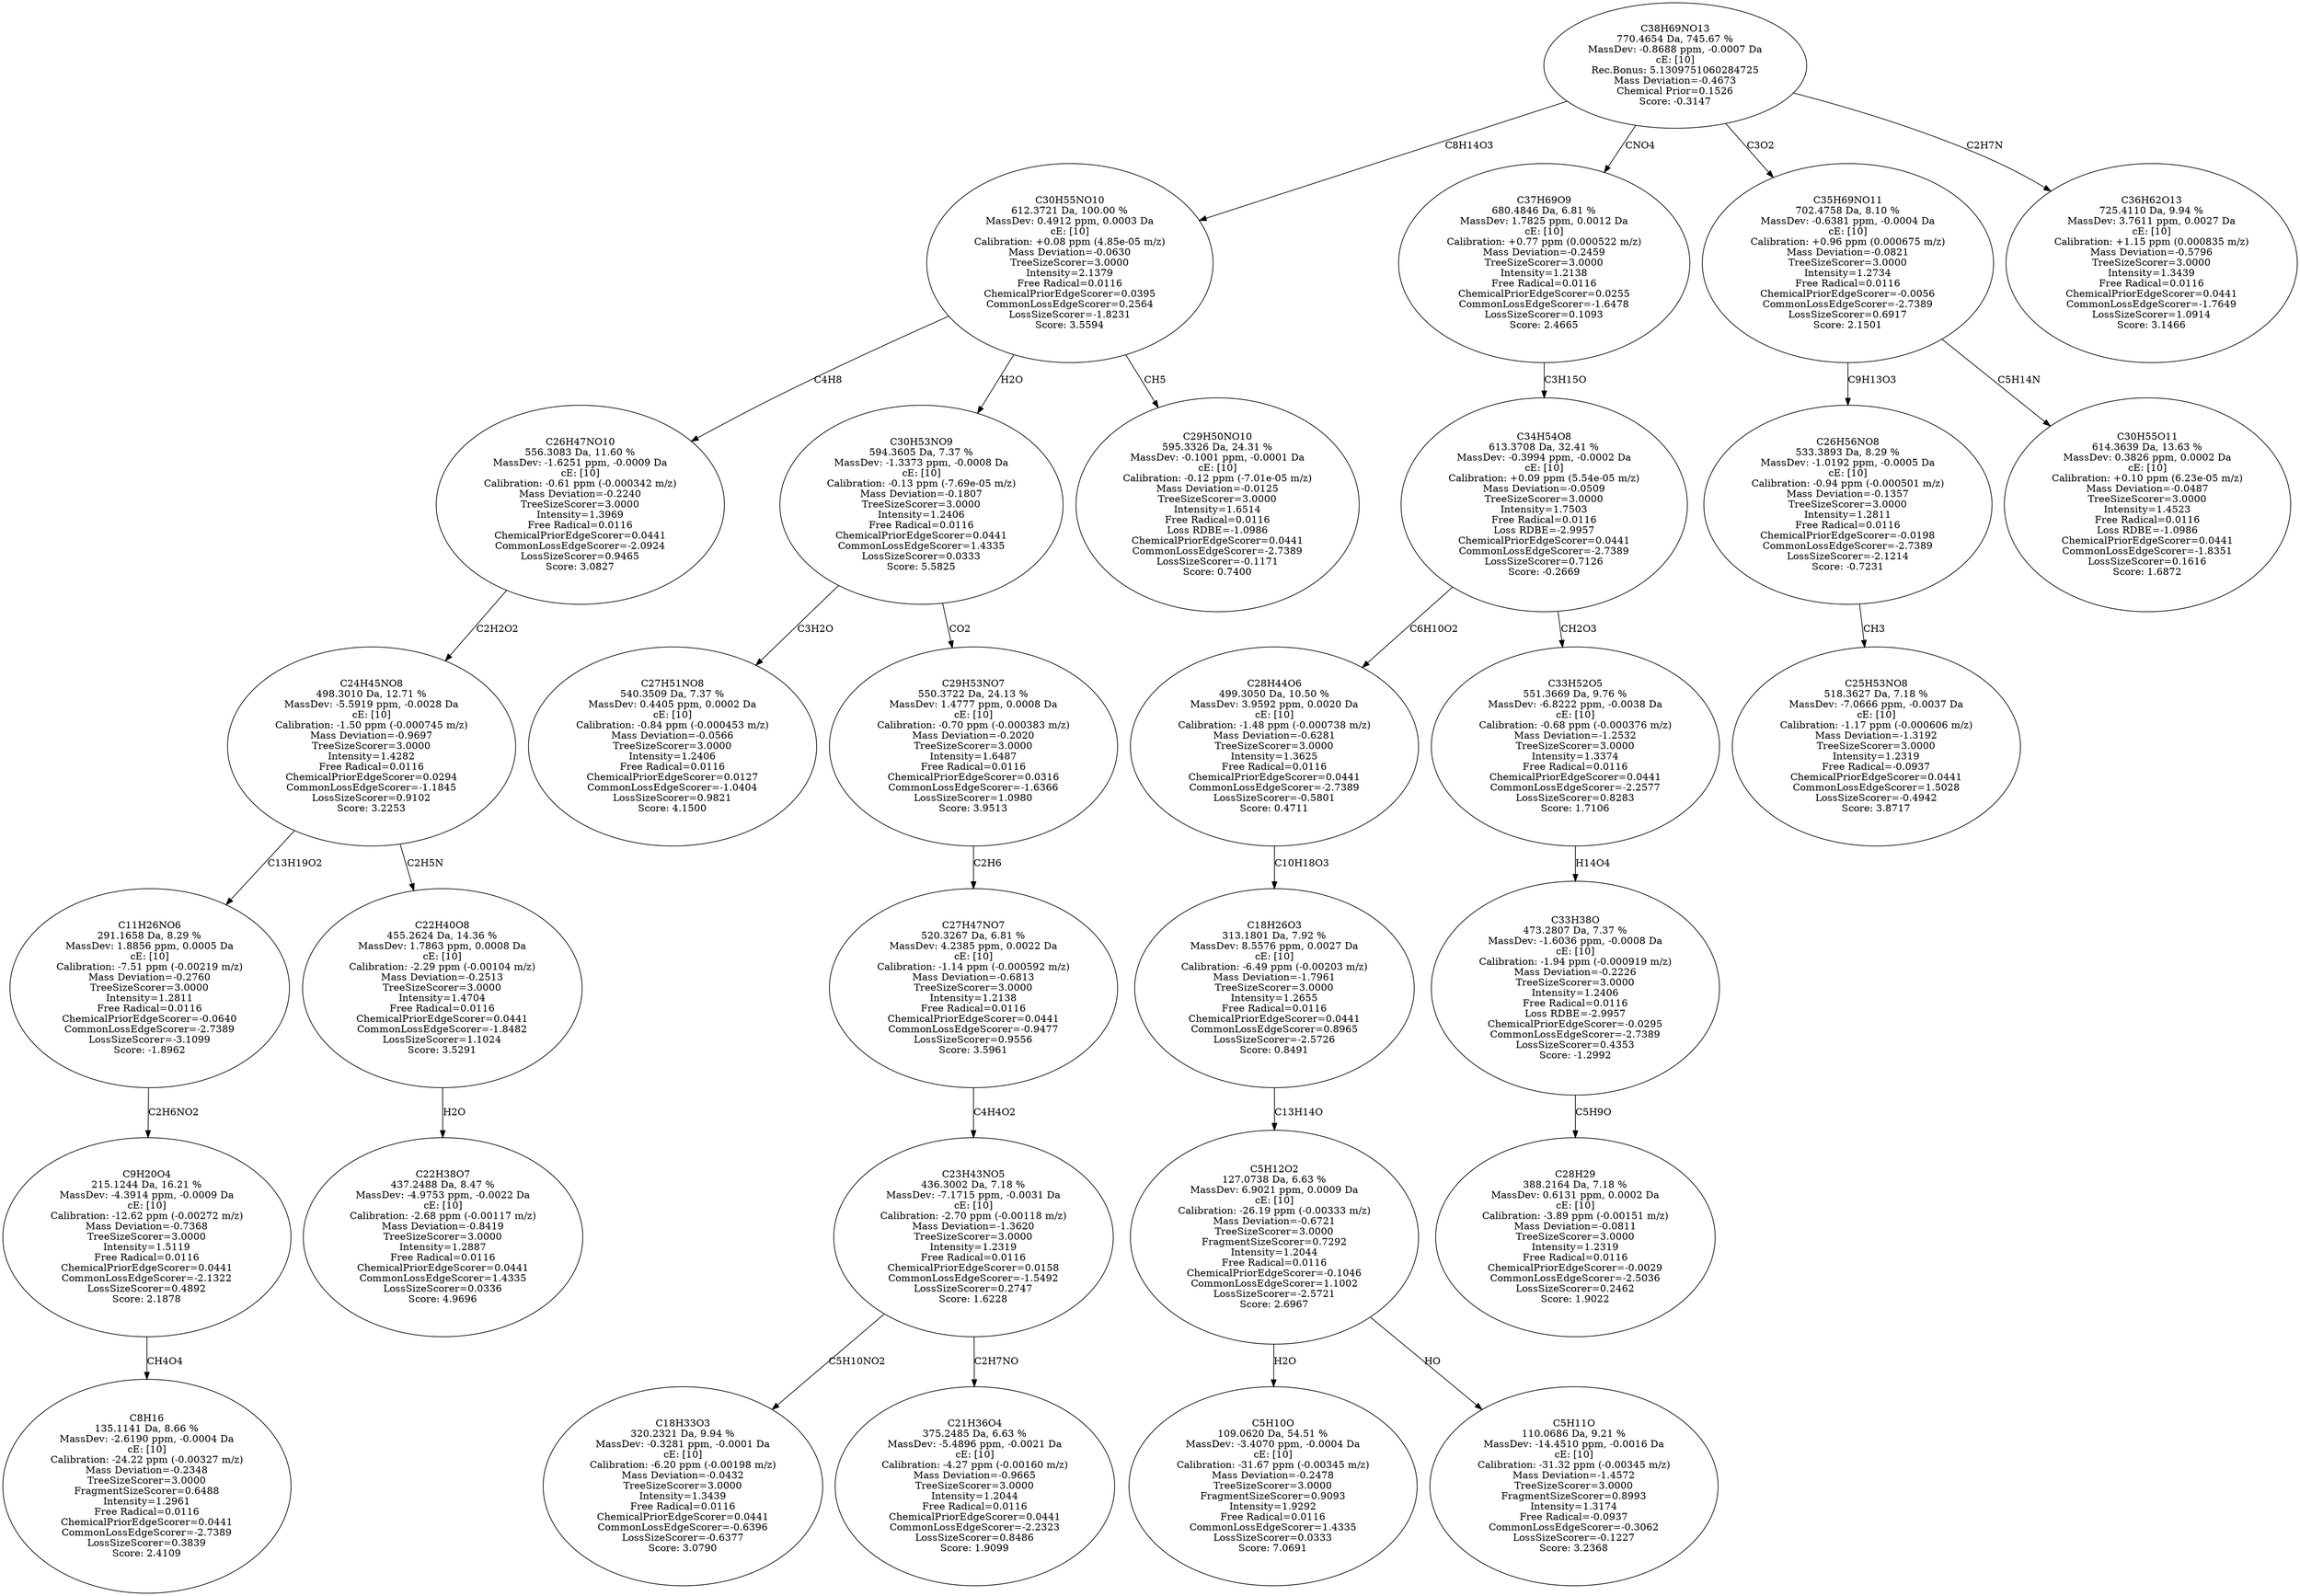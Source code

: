strict digraph {
v1 [label="C8H16\n135.1141 Da, 8.66 %\nMassDev: -2.6190 ppm, -0.0004 Da\ncE: [10]\nCalibration: -24.22 ppm (-0.00327 m/z)\nMass Deviation=-0.2348\nTreeSizeScorer=3.0000\nFragmentSizeScorer=0.6488\nIntensity=1.2961\nFree Radical=0.0116\nChemicalPriorEdgeScorer=0.0441\nCommonLossEdgeScorer=-2.7389\nLossSizeScorer=0.3839\nScore: 2.4109"];
v2 [label="C9H20O4\n215.1244 Da, 16.21 %\nMassDev: -4.3914 ppm, -0.0009 Da\ncE: [10]\nCalibration: -12.62 ppm (-0.00272 m/z)\nMass Deviation=-0.7368\nTreeSizeScorer=3.0000\nIntensity=1.5119\nFree Radical=0.0116\nChemicalPriorEdgeScorer=0.0441\nCommonLossEdgeScorer=-2.1322\nLossSizeScorer=0.4892\nScore: 2.1878"];
v3 [label="C11H26NO6\n291.1658 Da, 8.29 %\nMassDev: 1.8856 ppm, 0.0005 Da\ncE: [10]\nCalibration: -7.51 ppm (-0.00219 m/z)\nMass Deviation=-0.2760\nTreeSizeScorer=3.0000\nIntensity=1.2811\nFree Radical=0.0116\nChemicalPriorEdgeScorer=-0.0640\nCommonLossEdgeScorer=-2.7389\nLossSizeScorer=-3.1099\nScore: -1.8962"];
v4 [label="C22H38O7\n437.2488 Da, 8.47 %\nMassDev: -4.9753 ppm, -0.0022 Da\ncE: [10]\nCalibration: -2.68 ppm (-0.00117 m/z)\nMass Deviation=-0.8419\nTreeSizeScorer=3.0000\nIntensity=1.2887\nFree Radical=0.0116\nChemicalPriorEdgeScorer=0.0441\nCommonLossEdgeScorer=1.4335\nLossSizeScorer=0.0336\nScore: 4.9696"];
v5 [label="C22H40O8\n455.2624 Da, 14.36 %\nMassDev: 1.7863 ppm, 0.0008 Da\ncE: [10]\nCalibration: -2.29 ppm (-0.00104 m/z)\nMass Deviation=-0.2513\nTreeSizeScorer=3.0000\nIntensity=1.4704\nFree Radical=0.0116\nChemicalPriorEdgeScorer=0.0441\nCommonLossEdgeScorer=-1.8482\nLossSizeScorer=1.1024\nScore: 3.5291"];
v6 [label="C24H45NO8\n498.3010 Da, 12.71 %\nMassDev: -5.5919 ppm, -0.0028 Da\ncE: [10]\nCalibration: -1.50 ppm (-0.000745 m/z)\nMass Deviation=-0.9697\nTreeSizeScorer=3.0000\nIntensity=1.4282\nFree Radical=0.0116\nChemicalPriorEdgeScorer=0.0294\nCommonLossEdgeScorer=-1.1845\nLossSizeScorer=0.9102\nScore: 3.2253"];
v7 [label="C26H47NO10\n556.3083 Da, 11.60 %\nMassDev: -1.6251 ppm, -0.0009 Da\ncE: [10]\nCalibration: -0.61 ppm (-0.000342 m/z)\nMass Deviation=-0.2240\nTreeSizeScorer=3.0000\nIntensity=1.3969\nFree Radical=0.0116\nChemicalPriorEdgeScorer=0.0441\nCommonLossEdgeScorer=-2.0924\nLossSizeScorer=0.9465\nScore: 3.0827"];
v8 [label="C27H51NO8\n540.3509 Da, 7.37 %\nMassDev: 0.4405 ppm, 0.0002 Da\ncE: [10]\nCalibration: -0.84 ppm (-0.000453 m/z)\nMass Deviation=-0.0566\nTreeSizeScorer=3.0000\nIntensity=1.2406\nFree Radical=0.0116\nChemicalPriorEdgeScorer=0.0127\nCommonLossEdgeScorer=-1.0404\nLossSizeScorer=0.9821\nScore: 4.1500"];
v9 [label="C18H33O3\n320.2321 Da, 9.94 %\nMassDev: -0.3281 ppm, -0.0001 Da\ncE: [10]\nCalibration: -6.20 ppm (-0.00198 m/z)\nMass Deviation=-0.0432\nTreeSizeScorer=3.0000\nIntensity=1.3439\nFree Radical=0.0116\nChemicalPriorEdgeScorer=0.0441\nCommonLossEdgeScorer=-0.6396\nLossSizeScorer=-0.6377\nScore: 3.0790"];
v10 [label="C21H36O4\n375.2485 Da, 6.63 %\nMassDev: -5.4896 ppm, -0.0021 Da\ncE: [10]\nCalibration: -4.27 ppm (-0.00160 m/z)\nMass Deviation=-0.9665\nTreeSizeScorer=3.0000\nIntensity=1.2044\nFree Radical=0.0116\nChemicalPriorEdgeScorer=0.0441\nCommonLossEdgeScorer=-2.2323\nLossSizeScorer=0.8486\nScore: 1.9099"];
v11 [label="C23H43NO5\n436.3002 Da, 7.18 %\nMassDev: -7.1715 ppm, -0.0031 Da\ncE: [10]\nCalibration: -2.70 ppm (-0.00118 m/z)\nMass Deviation=-1.3620\nTreeSizeScorer=3.0000\nIntensity=1.2319\nFree Radical=0.0116\nChemicalPriorEdgeScorer=0.0158\nCommonLossEdgeScorer=-1.5492\nLossSizeScorer=0.2747\nScore: 1.6228"];
v12 [label="C27H47NO7\n520.3267 Da, 6.81 %\nMassDev: 4.2385 ppm, 0.0022 Da\ncE: [10]\nCalibration: -1.14 ppm (-0.000592 m/z)\nMass Deviation=-0.6813\nTreeSizeScorer=3.0000\nIntensity=1.2138\nFree Radical=0.0116\nChemicalPriorEdgeScorer=0.0441\nCommonLossEdgeScorer=-0.9477\nLossSizeScorer=0.9556\nScore: 3.5961"];
v13 [label="C29H53NO7\n550.3722 Da, 24.13 %\nMassDev: 1.4777 ppm, 0.0008 Da\ncE: [10]\nCalibration: -0.70 ppm (-0.000383 m/z)\nMass Deviation=-0.2020\nTreeSizeScorer=3.0000\nIntensity=1.6487\nFree Radical=0.0116\nChemicalPriorEdgeScorer=0.0316\nCommonLossEdgeScorer=-1.6366\nLossSizeScorer=1.0980\nScore: 3.9513"];
v14 [label="C30H53NO9\n594.3605 Da, 7.37 %\nMassDev: -1.3373 ppm, -0.0008 Da\ncE: [10]\nCalibration: -0.13 ppm (-7.69e-05 m/z)\nMass Deviation=-0.1807\nTreeSizeScorer=3.0000\nIntensity=1.2406\nFree Radical=0.0116\nChemicalPriorEdgeScorer=0.0441\nCommonLossEdgeScorer=1.4335\nLossSizeScorer=0.0333\nScore: 5.5825"];
v15 [label="C29H50NO10\n595.3326 Da, 24.31 %\nMassDev: -0.1001 ppm, -0.0001 Da\ncE: [10]\nCalibration: -0.12 ppm (-7.01e-05 m/z)\nMass Deviation=-0.0125\nTreeSizeScorer=3.0000\nIntensity=1.6514\nFree Radical=0.0116\nLoss RDBE=-1.0986\nChemicalPriorEdgeScorer=0.0441\nCommonLossEdgeScorer=-2.7389\nLossSizeScorer=-0.1171\nScore: 0.7400"];
v16 [label="C30H55NO10\n612.3721 Da, 100.00 %\nMassDev: 0.4912 ppm, 0.0003 Da\ncE: [10]\nCalibration: +0.08 ppm (4.85e-05 m/z)\nMass Deviation=-0.0630\nTreeSizeScorer=3.0000\nIntensity=2.1379\nFree Radical=0.0116\nChemicalPriorEdgeScorer=0.0395\nCommonLossEdgeScorer=0.2564\nLossSizeScorer=-1.8231\nScore: 3.5594"];
v17 [label="C5H10O\n109.0620 Da, 54.51 %\nMassDev: -3.4070 ppm, -0.0004 Da\ncE: [10]\nCalibration: -31.67 ppm (-0.00345 m/z)\nMass Deviation=-0.2478\nTreeSizeScorer=3.0000\nFragmentSizeScorer=0.9093\nIntensity=1.9292\nFree Radical=0.0116\nCommonLossEdgeScorer=1.4335\nLossSizeScorer=0.0333\nScore: 7.0691"];
v18 [label="C5H11O\n110.0686 Da, 9.21 %\nMassDev: -14.4510 ppm, -0.0016 Da\ncE: [10]\nCalibration: -31.32 ppm (-0.00345 m/z)\nMass Deviation=-1.4572\nTreeSizeScorer=3.0000\nFragmentSizeScorer=0.8993\nIntensity=1.3174\nFree Radical=-0.0937\nCommonLossEdgeScorer=-0.3062\nLossSizeScorer=-0.1227\nScore: 3.2368"];
v19 [label="C5H12O2\n127.0738 Da, 6.63 %\nMassDev: 6.9021 ppm, 0.0009 Da\ncE: [10]\nCalibration: -26.19 ppm (-0.00333 m/z)\nMass Deviation=-0.6721\nTreeSizeScorer=3.0000\nFragmentSizeScorer=0.7292\nIntensity=1.2044\nFree Radical=0.0116\nChemicalPriorEdgeScorer=-0.1046\nCommonLossEdgeScorer=1.1002\nLossSizeScorer=-2.5721\nScore: 2.6967"];
v20 [label="C18H26O3\n313.1801 Da, 7.92 %\nMassDev: 8.5576 ppm, 0.0027 Da\ncE: [10]\nCalibration: -6.49 ppm (-0.00203 m/z)\nMass Deviation=-1.7961\nTreeSizeScorer=3.0000\nIntensity=1.2655\nFree Radical=0.0116\nChemicalPriorEdgeScorer=0.0441\nCommonLossEdgeScorer=0.8965\nLossSizeScorer=-2.5726\nScore: 0.8491"];
v21 [label="C28H44O6\n499.3050 Da, 10.50 %\nMassDev: 3.9592 ppm, 0.0020 Da\ncE: [10]\nCalibration: -1.48 ppm (-0.000738 m/z)\nMass Deviation=-0.6281\nTreeSizeScorer=3.0000\nIntensity=1.3625\nFree Radical=0.0116\nChemicalPriorEdgeScorer=0.0441\nCommonLossEdgeScorer=-2.7389\nLossSizeScorer=-0.5801\nScore: 0.4711"];
v22 [label="C28H29\n388.2164 Da, 7.18 %\nMassDev: 0.6131 ppm, 0.0002 Da\ncE: [10]\nCalibration: -3.89 ppm (-0.00151 m/z)\nMass Deviation=-0.0811\nTreeSizeScorer=3.0000\nIntensity=1.2319\nFree Radical=0.0116\nChemicalPriorEdgeScorer=-0.0029\nCommonLossEdgeScorer=-2.5036\nLossSizeScorer=0.2462\nScore: 1.9022"];
v23 [label="C33H38O\n473.2807 Da, 7.37 %\nMassDev: -1.6036 ppm, -0.0008 Da\ncE: [10]\nCalibration: -1.94 ppm (-0.000919 m/z)\nMass Deviation=-0.2226\nTreeSizeScorer=3.0000\nIntensity=1.2406\nFree Radical=0.0116\nLoss RDBE=-2.9957\nChemicalPriorEdgeScorer=-0.0295\nCommonLossEdgeScorer=-2.7389\nLossSizeScorer=0.4353\nScore: -1.2992"];
v24 [label="C33H52O5\n551.3669 Da, 9.76 %\nMassDev: -6.8222 ppm, -0.0038 Da\ncE: [10]\nCalibration: -0.68 ppm (-0.000376 m/z)\nMass Deviation=-1.2532\nTreeSizeScorer=3.0000\nIntensity=1.3374\nFree Radical=0.0116\nChemicalPriorEdgeScorer=0.0441\nCommonLossEdgeScorer=-2.2577\nLossSizeScorer=0.8283\nScore: 1.7106"];
v25 [label="C34H54O8\n613.3708 Da, 32.41 %\nMassDev: -0.3994 ppm, -0.0002 Da\ncE: [10]\nCalibration: +0.09 ppm (5.54e-05 m/z)\nMass Deviation=-0.0509\nTreeSizeScorer=3.0000\nIntensity=1.7503\nFree Radical=0.0116\nLoss RDBE=-2.9957\nChemicalPriorEdgeScorer=0.0441\nCommonLossEdgeScorer=-2.7389\nLossSizeScorer=0.7126\nScore: -0.2669"];
v26 [label="C37H69O9\n680.4846 Da, 6.81 %\nMassDev: 1.7825 ppm, 0.0012 Da\ncE: [10]\nCalibration: +0.77 ppm (0.000522 m/z)\nMass Deviation=-0.2459\nTreeSizeScorer=3.0000\nIntensity=1.2138\nFree Radical=0.0116\nChemicalPriorEdgeScorer=0.0255\nCommonLossEdgeScorer=-1.6478\nLossSizeScorer=0.1093\nScore: 2.4665"];
v27 [label="C25H53NO8\n518.3627 Da, 7.18 %\nMassDev: -7.0666 ppm, -0.0037 Da\ncE: [10]\nCalibration: -1.17 ppm (-0.000606 m/z)\nMass Deviation=-1.3192\nTreeSizeScorer=3.0000\nIntensity=1.2319\nFree Radical=-0.0937\nChemicalPriorEdgeScorer=0.0441\nCommonLossEdgeScorer=1.5028\nLossSizeScorer=-0.4942\nScore: 3.8717"];
v28 [label="C26H56NO8\n533.3893 Da, 8.29 %\nMassDev: -1.0192 ppm, -0.0005 Da\ncE: [10]\nCalibration: -0.94 ppm (-0.000501 m/z)\nMass Deviation=-0.1357\nTreeSizeScorer=3.0000\nIntensity=1.2811\nFree Radical=0.0116\nChemicalPriorEdgeScorer=-0.0198\nCommonLossEdgeScorer=-2.7389\nLossSizeScorer=-2.1214\nScore: -0.7231"];
v29 [label="C30H55O11\n614.3639 Da, 13.63 %\nMassDev: 0.3826 ppm, 0.0002 Da\ncE: [10]\nCalibration: +0.10 ppm (6.23e-05 m/z)\nMass Deviation=-0.0487\nTreeSizeScorer=3.0000\nIntensity=1.4523\nFree Radical=0.0116\nLoss RDBE=-1.0986\nChemicalPriorEdgeScorer=0.0441\nCommonLossEdgeScorer=-1.8351\nLossSizeScorer=0.1616\nScore: 1.6872"];
v30 [label="C35H69NO11\n702.4758 Da, 8.10 %\nMassDev: -0.6381 ppm, -0.0004 Da\ncE: [10]\nCalibration: +0.96 ppm (0.000675 m/z)\nMass Deviation=-0.0821\nTreeSizeScorer=3.0000\nIntensity=1.2734\nFree Radical=0.0116\nChemicalPriorEdgeScorer=-0.0056\nCommonLossEdgeScorer=-2.7389\nLossSizeScorer=0.6917\nScore: 2.1501"];
v31 [label="C36H62O13\n725.4110 Da, 9.94 %\nMassDev: 3.7611 ppm, 0.0027 Da\ncE: [10]\nCalibration: +1.15 ppm (0.000835 m/z)\nMass Deviation=-0.5796\nTreeSizeScorer=3.0000\nIntensity=1.3439\nFree Radical=0.0116\nChemicalPriorEdgeScorer=0.0441\nCommonLossEdgeScorer=-1.7649\nLossSizeScorer=1.0914\nScore: 3.1466"];
v32 [label="C38H69NO13\n770.4654 Da, 745.67 %\nMassDev: -0.8688 ppm, -0.0007 Da\ncE: [10]\nRec.Bonus: 5.1309751060284725\nMass Deviation=-0.4673\nChemical Prior=0.1526\nScore: -0.3147"];
v2 -> v1 [label="CH4O4"];
v3 -> v2 [label="C2H6NO2"];
v6 -> v3 [label="C13H19O2"];
v5 -> v4 [label="H2O"];
v6 -> v5 [label="C2H5N"];
v7 -> v6 [label="C2H2O2"];
v16 -> v7 [label="C4H8"];
v14 -> v8 [label="C3H2O"];
v11 -> v9 [label="C5H10NO2"];
v11 -> v10 [label="C2H7NO"];
v12 -> v11 [label="C4H4O2"];
v13 -> v12 [label="C2H6"];
v14 -> v13 [label="CO2"];
v16 -> v14 [label="H2O"];
v16 -> v15 [label="CH5"];
v32 -> v16 [label="C8H14O3"];
v19 -> v17 [label="H2O"];
v19 -> v18 [label="HO"];
v20 -> v19 [label="C13H14O"];
v21 -> v20 [label="C10H18O3"];
v25 -> v21 [label="C6H10O2"];
v23 -> v22 [label="C5H9O"];
v24 -> v23 [label="H14O4"];
v25 -> v24 [label="CH2O3"];
v26 -> v25 [label="C3H15O"];
v32 -> v26 [label="CNO4"];
v28 -> v27 [label="CH3"];
v30 -> v28 [label="C9H13O3"];
v30 -> v29 [label="C5H14N"];
v32 -> v30 [label="C3O2"];
v32 -> v31 [label="C2H7N"];
}